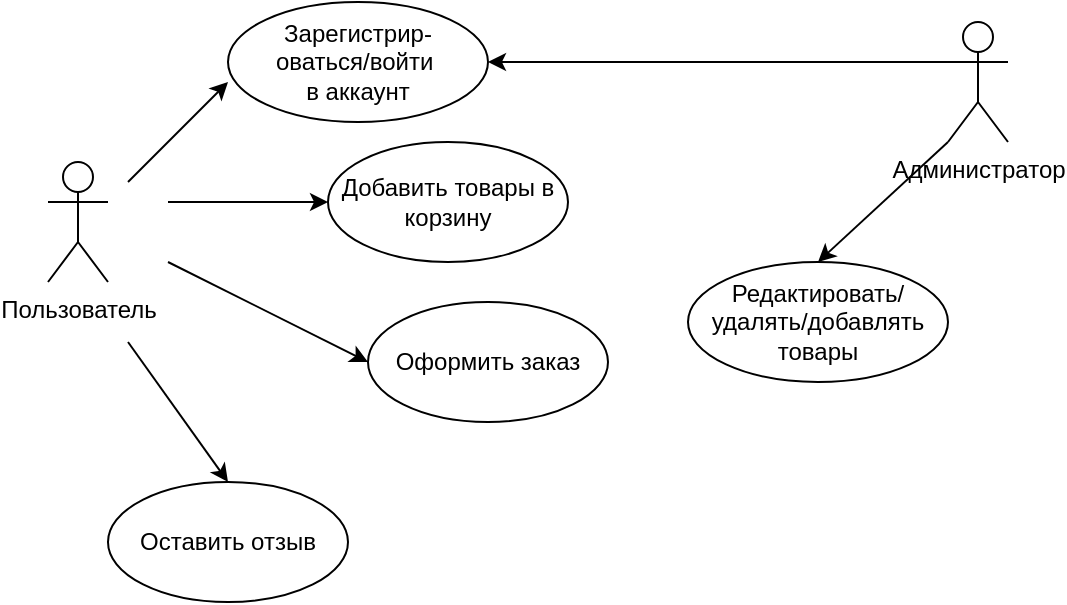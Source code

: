 <mxfile version="26.2.14">
  <diagram name="Страница — 1" id="vEFkiSWnb5MabJUKWdO9">
    <mxGraphModel dx="1114" dy="497" grid="1" gridSize="10" guides="1" tooltips="1" connect="1" arrows="1" fold="1" page="1" pageScale="1" pageWidth="827" pageHeight="1169" math="0" shadow="0">
      <root>
        <mxCell id="0" />
        <mxCell id="1" parent="0" />
        <mxCell id="fWBZruKrRPev5bsMfkSm-1" value="Пользователь" style="shape=umlActor;verticalLabelPosition=bottom;verticalAlign=top;html=1;outlineConnect=0;" vertex="1" parent="1">
          <mxGeometry x="100" y="140" width="30" height="60" as="geometry" />
        </mxCell>
        <mxCell id="fWBZruKrRPev5bsMfkSm-2" value="&lt;div&gt;Зарегистрир-&lt;/div&gt;&lt;div&gt;оваться/войти&amp;nbsp;&lt;/div&gt;&lt;div&gt;в аккаунт&lt;/div&gt;" style="ellipse;whiteSpace=wrap;html=1;" vertex="1" parent="1">
          <mxGeometry x="190" y="60" width="130" height="60" as="geometry" />
        </mxCell>
        <mxCell id="fWBZruKrRPev5bsMfkSm-5" value="" style="endArrow=classic;html=1;rounded=0;" edge="1" parent="1">
          <mxGeometry width="50" height="50" relative="1" as="geometry">
            <mxPoint x="160" y="160" as="sourcePoint" />
            <mxPoint x="240" y="160" as="targetPoint" />
          </mxGeometry>
        </mxCell>
        <mxCell id="fWBZruKrRPev5bsMfkSm-6" value="" style="endArrow=classic;html=1;rounded=0;" edge="1" parent="1">
          <mxGeometry width="50" height="50" relative="1" as="geometry">
            <mxPoint x="140" y="150" as="sourcePoint" />
            <mxPoint x="190" y="100" as="targetPoint" />
          </mxGeometry>
        </mxCell>
        <mxCell id="fWBZruKrRPev5bsMfkSm-7" value="Добавить товары в корзину" style="ellipse;whiteSpace=wrap;html=1;" vertex="1" parent="1">
          <mxGeometry x="240" y="130" width="120" height="60" as="geometry" />
        </mxCell>
        <mxCell id="fWBZruKrRPev5bsMfkSm-8" value="" style="endArrow=classic;html=1;rounded=0;" edge="1" parent="1">
          <mxGeometry width="50" height="50" relative="1" as="geometry">
            <mxPoint x="160" y="190" as="sourcePoint" />
            <mxPoint x="260" y="240" as="targetPoint" />
          </mxGeometry>
        </mxCell>
        <mxCell id="fWBZruKrRPev5bsMfkSm-9" value="Оформить заказ" style="ellipse;whiteSpace=wrap;html=1;" vertex="1" parent="1">
          <mxGeometry x="260" y="210" width="120" height="60" as="geometry" />
        </mxCell>
        <mxCell id="fWBZruKrRPev5bsMfkSm-10" value="" style="endArrow=classic;html=1;rounded=0;" edge="1" parent="1">
          <mxGeometry width="50" height="50" relative="1" as="geometry">
            <mxPoint x="140" y="230" as="sourcePoint" />
            <mxPoint x="190" y="300" as="targetPoint" />
          </mxGeometry>
        </mxCell>
        <mxCell id="fWBZruKrRPev5bsMfkSm-11" value="Оставить отзыв" style="ellipse;whiteSpace=wrap;html=1;" vertex="1" parent="1">
          <mxGeometry x="130" y="300" width="120" height="60" as="geometry" />
        </mxCell>
        <mxCell id="fWBZruKrRPev5bsMfkSm-14" style="edgeStyle=orthogonalEdgeStyle;rounded=0;orthogonalLoop=1;jettySize=auto;html=1;exitX=0;exitY=0.333;exitDx=0;exitDy=0;exitPerimeter=0;entryX=1;entryY=0.5;entryDx=0;entryDy=0;" edge="1" parent="1" source="fWBZruKrRPev5bsMfkSm-12" target="fWBZruKrRPev5bsMfkSm-2">
          <mxGeometry relative="1" as="geometry" />
        </mxCell>
        <mxCell id="fWBZruKrRPev5bsMfkSm-12" value="Администратор" style="shape=umlActor;verticalLabelPosition=bottom;verticalAlign=top;html=1;outlineConnect=0;" vertex="1" parent="1">
          <mxGeometry x="550" y="70" width="30" height="60" as="geometry" />
        </mxCell>
        <mxCell id="fWBZruKrRPev5bsMfkSm-16" value="&lt;div&gt;Редактировать/удалять/добавлять товары&lt;/div&gt;" style="ellipse;whiteSpace=wrap;html=1;" vertex="1" parent="1">
          <mxGeometry x="420" y="190" width="130" height="60" as="geometry" />
        </mxCell>
        <mxCell id="fWBZruKrRPev5bsMfkSm-19" value="" style="endArrow=classic;html=1;rounded=0;exitX=0;exitY=1;exitDx=0;exitDy=0;exitPerimeter=0;entryX=0.5;entryY=0;entryDx=0;entryDy=0;" edge="1" parent="1" source="fWBZruKrRPev5bsMfkSm-12" target="fWBZruKrRPev5bsMfkSm-16">
          <mxGeometry width="50" height="50" relative="1" as="geometry">
            <mxPoint x="310" y="260" as="sourcePoint" />
            <mxPoint x="360" y="210" as="targetPoint" />
          </mxGeometry>
        </mxCell>
      </root>
    </mxGraphModel>
  </diagram>
</mxfile>
